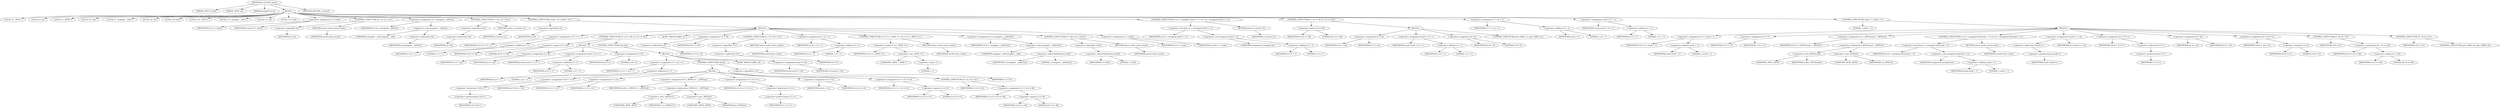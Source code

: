digraph do_rfc1035_name {  
"1000112" [label = "(METHOD,do_rfc1035_name)" ]
"1000113" [label = "(PARAM,_BYTE *result)" ]
"1000114" [label = "(PARAM,_BYTE *a2)" ]
"1000115" [label = "(PARAM,unsigned int a3)" ]
"1000116" [label = "(BLOCK,,)" ]
"1000117" [label = "(LOCAL,v3: _BYTE *)" ]
"1000118" [label = "(LOCAL,v4: int)" ]
"1000119" [label = "(LOCAL,v5: _BYTE *)" ]
"1000120" [label = "(LOCAL,v6: char)" ]
"1000121" [label = "(LOCAL,v7: unsigned __int8 *)" ]
"1000122" [label = "(LOCAL,v8: int)" ]
"1000123" [label = "(LOCAL,v9: bool)" ]
"1000124" [label = "(LOCAL,v10: _BYTE *)" ]
"1000125" [label = "(LOCAL,v11: unsigned __int8 *)" ]
"1000126" [label = "(LOCAL,v12: int)" ]
"1000127" [label = "(LOCAL,v13: bool)" ]
"1000128" [label = "(<operator>.assignment,v3 = result)" ]
"1000129" [label = "(IDENTIFIER,v3,v3 = result)" ]
"1000130" [label = "(IDENTIFIER,result,v3 = result)" ]
"1000131" [label = "(CONTROL_STRUCTURE,if ( !a2 ),if ( !a2 ))" ]
"1000132" [label = "(<operator>.logicalNot,!a2)" ]
"1000133" [label = "(IDENTIFIER,a2,!a2)" ]
"1000134" [label = "(RETURN,return result;,return result;)" ]
"1000135" [label = "(IDENTIFIER,result,return result;)" ]
"1000136" [label = "(<operator>.assignment,v4 = (unsigned __int8)*a2)" ]
"1000137" [label = "(IDENTIFIER,v4,v4 = (unsigned __int8)*a2)" ]
"1000138" [label = "(<operator>.cast,(unsigned __int8)*a2)" ]
"1000139" [label = "(UNKNOWN,unsigned __int8,unsigned __int8)" ]
"1000140" [label = "(<operator>.indirection,*a2)" ]
"1000141" [label = "(IDENTIFIER,a2,(unsigned __int8)*a2)" ]
"1000142" [label = "(CONTROL_STRUCTURE,if ( !*a2 ),if ( !*a2 ))" ]
"1000143" [label = "(<operator>.logicalNot,!*a2)" ]
"1000144" [label = "(<operator>.indirection,*a2)" ]
"1000145" [label = "(IDENTIFIER,a2,!*a2)" ]
"1000146" [label = "(RETURN,return v3;,return v3;)" ]
"1000147" [label = "(IDENTIFIER,v3,return v3;)" ]
"1000148" [label = "(CONTROL_STRUCTURE,while ( !a3 ),while ( !a3 ))" ]
"1000149" [label = "(<operator>.logicalNot,!a3)" ]
"1000150" [label = "(IDENTIFIER,a3,!a3)" ]
"1000151" [label = "(BLOCK,,)" ]
"1000152" [label = "(<operator>.assignment,v10 = v3 + 1)" ]
"1000153" [label = "(IDENTIFIER,v10,v10 = v3 + 1)" ]
"1000154" [label = "(<operator>.addition,v3 + 1)" ]
"1000155" [label = "(IDENTIFIER,v3,v3 + 1)" ]
"1000156" [label = "(LITERAL,1,v3 + 1)" ]
"1000157" [label = "(CONTROL_STRUCTURE,if ( v4 == 46 ),if ( v4 == 46 ))" ]
"1000158" [label = "(<operator>.equals,v4 == 46)" ]
"1000159" [label = "(IDENTIFIER,v4,v4 == 46)" ]
"1000160" [label = "(LITERAL,46,v4 == 46)" ]
"1000161" [label = "(BLOCK,,)" ]
"1000162" [label = "(<operator>.assignment,v5 = a2)" ]
"1000163" [label = "(IDENTIFIER,v5,v5 = a2)" ]
"1000164" [label = "(IDENTIFIER,a2,v5 = a2)" ]
"1000165" [label = "(<operator>.assignment,result = v3 + 1)" ]
"1000166" [label = "(IDENTIFIER,result,result = v3 + 1)" ]
"1000167" [label = "(<operator>.addition,v3 + 1)" ]
"1000168" [label = "(IDENTIFIER,v3,v3 + 1)" ]
"1000169" [label = "(LITERAL,1,v3 + 1)" ]
"1000170" [label = "(<operator>.assignment,v6 = 0)" ]
"1000171" [label = "(IDENTIFIER,v6,v6 = 0)" ]
"1000172" [label = "(LITERAL,0,v6 = 0)" ]
"1000173" [label = "(CONTROL_STRUCTURE,else,else)" ]
"1000174" [label = "(BLOCK,,)" ]
"1000175" [label = "(<operator>.assignment,v11 = a2 + 1)" ]
"1000176" [label = "(IDENTIFIER,v11,v11 = a2 + 1)" ]
"1000177" [label = "(<operator>.addition,a2 + 1)" ]
"1000178" [label = "(IDENTIFIER,a2,a2 + 1)" ]
"1000179" [label = "(LITERAL,1,a2 + 1)" ]
"1000180" [label = "(CONTROL_STRUCTURE,do,do)" ]
"1000181" [label = "(BLOCK,,)" ]
"1000182" [label = "(<operator>.assignment,*v10++ = v4)" ]
"1000183" [label = "(<operator>.indirection,*v10++)" ]
"1000184" [label = "(<operator>.postIncrement,v10++)" ]
"1000185" [label = "(IDENTIFIER,v10,v10++)" ]
"1000186" [label = "(IDENTIFIER,v4,*v10++ = v4)" ]
"1000187" [label = "(<operator>.assignment,v5 = v11)" ]
"1000188" [label = "(IDENTIFIER,v5,v5 = v11)" ]
"1000189" [label = "(IDENTIFIER,v11,v5 = v11)" ]
"1000190" [label = "(<operator>.assignment,v6 = (_BYTE)v11 - (_BYTE)a2)" ]
"1000191" [label = "(IDENTIFIER,v6,v6 = (_BYTE)v11 - (_BYTE)a2)" ]
"1000192" [label = "(<operator>.subtraction,(_BYTE)v11 - (_BYTE)a2)" ]
"1000193" [label = "(<operator>.cast,(_BYTE)v11)" ]
"1000194" [label = "(UNKNOWN,_BYTE,_BYTE)" ]
"1000195" [label = "(IDENTIFIER,v11,(_BYTE)v11)" ]
"1000196" [label = "(<operator>.cast,(_BYTE)a2)" ]
"1000197" [label = "(UNKNOWN,_BYTE,_BYTE)" ]
"1000198" [label = "(IDENTIFIER,a2,(_BYTE)a2)" ]
"1000199" [label = "(<operator>.assignment,v12 = *v11++)" ]
"1000200" [label = "(IDENTIFIER,v12,v12 = *v11++)" ]
"1000201" [label = "(<operator>.indirection,*v11++)" ]
"1000202" [label = "(<operator>.postIncrement,v11++)" ]
"1000203" [label = "(IDENTIFIER,v11,v11++)" ]
"1000204" [label = "(<operator>.assignment,v4 = v12)" ]
"1000205" [label = "(IDENTIFIER,v4,v4 = v12)" ]
"1000206" [label = "(IDENTIFIER,v12,v4 = v12)" ]
"1000207" [label = "(<operator>.assignment,v13 = v12 == 0)" ]
"1000208" [label = "(IDENTIFIER,v13,v13 = v12 == 0)" ]
"1000209" [label = "(<operator>.equals,v12 == 0)" ]
"1000210" [label = "(IDENTIFIER,v12,v12 == 0)" ]
"1000211" [label = "(LITERAL,0,v12 == 0)" ]
"1000212" [label = "(CONTROL_STRUCTURE,if ( v12 ),if ( v12 ))" ]
"1000213" [label = "(IDENTIFIER,v12,if ( v12 ))" ]
"1000214" [label = "(<operator>.assignment,v13 = v4 == 46)" ]
"1000215" [label = "(IDENTIFIER,v13,v13 = v4 == 46)" ]
"1000216" [label = "(<operator>.equals,v4 == 46)" ]
"1000217" [label = "(IDENTIFIER,v4,v4 == 46)" ]
"1000218" [label = "(LITERAL,46,v4 == 46)" ]
"1000219" [label = "(<operator>.logicalNot,!v13)" ]
"1000220" [label = "(IDENTIFIER,v13,!v13)" ]
"1000221" [label = "(JUMP_TARGET,LABEL_20)" ]
"1000222" [label = "(<operator>.assignment,result = v10)" ]
"1000223" [label = "(IDENTIFIER,result,result = v10)" ]
"1000224" [label = "(IDENTIFIER,v10,result = v10)" ]
"1000225" [label = "(JUMP_TARGET,LABEL_21)" ]
"1000226" [label = "(<operator>.assignment,*v3 = v6)" ]
"1000227" [label = "(<operator>.indirection,*v3)" ]
"1000228" [label = "(IDENTIFIER,v3,*v3 = v6)" ]
"1000229" [label = "(IDENTIFIER,v6,*v3 = v6)" ]
"1000230" [label = "(CONTROL_STRUCTURE,if ( !*v5 ),if ( !*v5 ))" ]
"1000231" [label = "(<operator>.logicalNot,!*v5)" ]
"1000232" [label = "(<operator>.indirection,*v5)" ]
"1000233" [label = "(IDENTIFIER,v5,!*v5)" ]
"1000234" [label = "(RETURN,return result;,return result;)" ]
"1000235" [label = "(IDENTIFIER,result,return result;)" ]
"1000236" [label = "(<operator>.assignment,a2 = v5 + 1)" ]
"1000237" [label = "(IDENTIFIER,a2,a2 = v5 + 1)" ]
"1000238" [label = "(<operator>.addition,v5 + 1)" ]
"1000239" [label = "(IDENTIFIER,v5,v5 + 1)" ]
"1000240" [label = "(LITERAL,1,v5 + 1)" ]
"1000241" [label = "(CONTROL_STRUCTURE,if ( v5 == (_BYTE *)-1 ),if ( v5 == (_BYTE *)-1 ))" ]
"1000242" [label = "(<operator>.equals,v5 == (_BYTE *)-1)" ]
"1000243" [label = "(IDENTIFIER,v5,v5 == (_BYTE *)-1)" ]
"1000244" [label = "(<operator>.cast,(_BYTE *)-1)" ]
"1000245" [label = "(UNKNOWN,_BYTE *,_BYTE *)" ]
"1000246" [label = "(<operator>.minus,-1)" ]
"1000247" [label = "(LITERAL,1,-1)" ]
"1000248" [label = "(RETURN,return result;,return result;)" ]
"1000249" [label = "(IDENTIFIER,result,return result;)" ]
"1000250" [label = "(<operator>.assignment,v4 = (unsigned __int8)v5[1])" ]
"1000251" [label = "(IDENTIFIER,v4,v4 = (unsigned __int8)v5[1])" ]
"1000252" [label = "(<operator>.cast,(unsigned __int8)v5[1])" ]
"1000253" [label = "(UNKNOWN,unsigned __int8,unsigned __int8)" ]
"1000254" [label = "(<operator>.indirectIndexAccess,v5[1])" ]
"1000255" [label = "(IDENTIFIER,v5,(unsigned __int8)v5[1])" ]
"1000256" [label = "(LITERAL,1,(unsigned __int8)v5[1])" ]
"1000257" [label = "(CONTROL_STRUCTURE,if ( !v5[1] ),if ( !v5[1] ))" ]
"1000258" [label = "(<operator>.logicalNot,!v5[1])" ]
"1000259" [label = "(<operator>.indirectIndexAccess,v5[1])" ]
"1000260" [label = "(IDENTIFIER,v5,!v5[1])" ]
"1000261" [label = "(LITERAL,1,!v5[1])" ]
"1000262" [label = "(RETURN,return result;,return result;)" ]
"1000263" [label = "(IDENTIFIER,result,return result;)" ]
"1000264" [label = "(<operator>.assignment,v3 = result)" ]
"1000265" [label = "(IDENTIFIER,v3,v3 = result)" ]
"1000266" [label = "(IDENTIFIER,result,v3 = result)" ]
"1000267" [label = "(CONTROL_STRUCTURE,if ( a3 < (unsigned int)(v3 + 1) ),if ( a3 < (unsigned int)(v3 + 1) ))" ]
"1000268" [label = "(<operator>.lessThan,a3 < (unsigned int)(v3 + 1))" ]
"1000269" [label = "(IDENTIFIER,a3,a3 < (unsigned int)(v3 + 1))" ]
"1000270" [label = "(<operator>.cast,(unsigned int)(v3 + 1))" ]
"1000271" [label = "(UNKNOWN,unsigned int,unsigned int)" ]
"1000272" [label = "(<operator>.addition,v3 + 1)" ]
"1000273" [label = "(IDENTIFIER,v3,v3 + 1)" ]
"1000274" [label = "(LITERAL,1,v3 + 1)" ]
"1000275" [label = "(RETURN,return v3;,return v3;)" ]
"1000276" [label = "(IDENTIFIER,v3,return v3;)" ]
"1000277" [label = "(CONTROL_STRUCTURE,if ( v4 == 46 ),if ( v4 == 46 ))" ]
"1000278" [label = "(<operator>.equals,v4 == 46)" ]
"1000279" [label = "(IDENTIFIER,v4,v4 == 46)" ]
"1000280" [label = "(LITERAL,46,v4 == 46)" ]
"1000281" [label = "(BLOCK,,)" ]
"1000282" [label = "(<operator>.assignment,v5 = a2)" ]
"1000283" [label = "(IDENTIFIER,v5,v5 = a2)" ]
"1000284" [label = "(IDENTIFIER,a2,v5 = a2)" ]
"1000285" [label = "(<operator>.assignment,result = v3 + 1)" ]
"1000286" [label = "(IDENTIFIER,result,result = v3 + 1)" ]
"1000287" [label = "(<operator>.addition,v3 + 1)" ]
"1000288" [label = "(IDENTIFIER,v3,v3 + 1)" ]
"1000289" [label = "(LITERAL,1,v3 + 1)" ]
"1000290" [label = "(<operator>.assignment,v6 = 0)" ]
"1000291" [label = "(IDENTIFIER,v6,v6 = 0)" ]
"1000292" [label = "(LITERAL,0,v6 = 0)" ]
"1000293" [label = "(CONTROL_STRUCTURE,goto LABEL_21;,goto LABEL_21;)" ]
"1000294" [label = "(<operator>.assignment,v7 = a2 + 1)" ]
"1000295" [label = "(IDENTIFIER,v7,v7 = a2 + 1)" ]
"1000296" [label = "(<operator>.addition,a2 + 1)" ]
"1000297" [label = "(IDENTIFIER,a2,a2 + 1)" ]
"1000298" [label = "(LITERAL,1,a2 + 1)" ]
"1000299" [label = "(<operator>.assignment,result = v3 + 1)" ]
"1000300" [label = "(IDENTIFIER,result,result = v3 + 1)" ]
"1000301" [label = "(<operator>.addition,v3 + 1)" ]
"1000302" [label = "(IDENTIFIER,v3,v3 + 1)" ]
"1000303" [label = "(LITERAL,1,v3 + 1)" ]
"1000304" [label = "(CONTROL_STRUCTURE,while ( 1 ),while ( 1 ))" ]
"1000305" [label = "(LITERAL,1,while ( 1 ))" ]
"1000306" [label = "(BLOCK,,)" ]
"1000307" [label = "(<operator>.assignment,v10 = result + 1)" ]
"1000308" [label = "(IDENTIFIER,v10,v10 = result + 1)" ]
"1000309" [label = "(<operator>.addition,result + 1)" ]
"1000310" [label = "(IDENTIFIER,result,result + 1)" ]
"1000311" [label = "(LITERAL,1,result + 1)" ]
"1000312" [label = "(<operator>.assignment,v5 = v7)" ]
"1000313" [label = "(IDENTIFIER,v5,v5 = v7)" ]
"1000314" [label = "(IDENTIFIER,v7,v5 = v7)" ]
"1000315" [label = "(<operator>.assignment,v6 = (_BYTE)result - (_BYTE)v3)" ]
"1000316" [label = "(IDENTIFIER,v6,v6 = (_BYTE)result - (_BYTE)v3)" ]
"1000317" [label = "(<operator>.subtraction,(_BYTE)result - (_BYTE)v3)" ]
"1000318" [label = "(<operator>.cast,(_BYTE)result)" ]
"1000319" [label = "(UNKNOWN,_BYTE,_BYTE)" ]
"1000320" [label = "(IDENTIFIER,result,(_BYTE)result)" ]
"1000321" [label = "(<operator>.cast,(_BYTE)v3)" ]
"1000322" [label = "(UNKNOWN,_BYTE,_BYTE)" ]
"1000323" [label = "(IDENTIFIER,v3,(_BYTE)v3)" ]
"1000324" [label = "(CONTROL_STRUCTURE,if ( a3 < (unsigned int)(result + 1) ),if ( a3 < (unsigned int)(result + 1) ))" ]
"1000325" [label = "(<operator>.lessThan,a3 < (unsigned int)(result + 1))" ]
"1000326" [label = "(IDENTIFIER,a3,a3 < (unsigned int)(result + 1))" ]
"1000327" [label = "(<operator>.cast,(unsigned int)(result + 1))" ]
"1000328" [label = "(UNKNOWN,unsigned int,unsigned int)" ]
"1000329" [label = "(<operator>.addition,result + 1)" ]
"1000330" [label = "(IDENTIFIER,result,result + 1)" ]
"1000331" [label = "(LITERAL,1,result + 1)" ]
"1000332" [label = "(RETURN,return result;,return result;)" ]
"1000333" [label = "(IDENTIFIER,result,return result;)" ]
"1000334" [label = "(<operator>.assignment,*result++ = v4)" ]
"1000335" [label = "(<operator>.indirection,*result++)" ]
"1000336" [label = "(<operator>.postIncrement,result++)" ]
"1000337" [label = "(IDENTIFIER,result,result++)" ]
"1000338" [label = "(IDENTIFIER,v4,*result++ = v4)" ]
"1000339" [label = "(<operator>.assignment,v8 = *v7++)" ]
"1000340" [label = "(IDENTIFIER,v8,v8 = *v7++)" ]
"1000341" [label = "(<operator>.indirection,*v7++)" ]
"1000342" [label = "(<operator>.postIncrement,v7++)" ]
"1000343" [label = "(IDENTIFIER,v7,v7++)" ]
"1000344" [label = "(<operator>.assignment,v4 = v8)" ]
"1000345" [label = "(IDENTIFIER,v4,v4 = v8)" ]
"1000346" [label = "(IDENTIFIER,v8,v4 = v8)" ]
"1000347" [label = "(<operator>.assignment,v9 = v8 == 0)" ]
"1000348" [label = "(IDENTIFIER,v9,v9 = v8 == 0)" ]
"1000349" [label = "(<operator>.equals,v8 == 0)" ]
"1000350" [label = "(IDENTIFIER,v8,v8 == 0)" ]
"1000351" [label = "(LITERAL,0,v8 == 0)" ]
"1000352" [label = "(CONTROL_STRUCTURE,if ( v8 ),if ( v8 ))" ]
"1000353" [label = "(IDENTIFIER,v8,if ( v8 ))" ]
"1000354" [label = "(<operator>.assignment,v9 = v4 == 46)" ]
"1000355" [label = "(IDENTIFIER,v9,v9 = v4 == 46)" ]
"1000356" [label = "(<operator>.equals,v4 == 46)" ]
"1000357" [label = "(IDENTIFIER,v4,v4 == 46)" ]
"1000358" [label = "(LITERAL,46,v4 == 46)" ]
"1000359" [label = "(CONTROL_STRUCTURE,if ( v9 ),if ( v9 ))" ]
"1000360" [label = "(IDENTIFIER,v9,if ( v9 ))" ]
"1000361" [label = "(CONTROL_STRUCTURE,goto LABEL_20;,goto LABEL_20;)" ]
"1000362" [label = "(METHOD_RETURN,__fastcall)" ]
  "1000112" -> "1000113" 
  "1000112" -> "1000114" 
  "1000112" -> "1000115" 
  "1000112" -> "1000116" 
  "1000112" -> "1000362" 
  "1000116" -> "1000117" 
  "1000116" -> "1000118" 
  "1000116" -> "1000119" 
  "1000116" -> "1000120" 
  "1000116" -> "1000121" 
  "1000116" -> "1000122" 
  "1000116" -> "1000123" 
  "1000116" -> "1000124" 
  "1000116" -> "1000125" 
  "1000116" -> "1000126" 
  "1000116" -> "1000127" 
  "1000116" -> "1000128" 
  "1000116" -> "1000131" 
  "1000116" -> "1000136" 
  "1000116" -> "1000142" 
  "1000116" -> "1000148" 
  "1000116" -> "1000267" 
  "1000116" -> "1000277" 
  "1000116" -> "1000294" 
  "1000116" -> "1000299" 
  "1000116" -> "1000304" 
  "1000128" -> "1000129" 
  "1000128" -> "1000130" 
  "1000131" -> "1000132" 
  "1000131" -> "1000134" 
  "1000132" -> "1000133" 
  "1000134" -> "1000135" 
  "1000136" -> "1000137" 
  "1000136" -> "1000138" 
  "1000138" -> "1000139" 
  "1000138" -> "1000140" 
  "1000140" -> "1000141" 
  "1000142" -> "1000143" 
  "1000142" -> "1000146" 
  "1000143" -> "1000144" 
  "1000144" -> "1000145" 
  "1000146" -> "1000147" 
  "1000148" -> "1000149" 
  "1000148" -> "1000151" 
  "1000149" -> "1000150" 
  "1000151" -> "1000152" 
  "1000151" -> "1000157" 
  "1000151" -> "1000225" 
  "1000151" -> "1000226" 
  "1000151" -> "1000230" 
  "1000151" -> "1000236" 
  "1000151" -> "1000241" 
  "1000151" -> "1000250" 
  "1000151" -> "1000257" 
  "1000151" -> "1000264" 
  "1000152" -> "1000153" 
  "1000152" -> "1000154" 
  "1000154" -> "1000155" 
  "1000154" -> "1000156" 
  "1000157" -> "1000158" 
  "1000157" -> "1000161" 
  "1000157" -> "1000173" 
  "1000158" -> "1000159" 
  "1000158" -> "1000160" 
  "1000161" -> "1000162" 
  "1000161" -> "1000165" 
  "1000161" -> "1000170" 
  "1000162" -> "1000163" 
  "1000162" -> "1000164" 
  "1000165" -> "1000166" 
  "1000165" -> "1000167" 
  "1000167" -> "1000168" 
  "1000167" -> "1000169" 
  "1000170" -> "1000171" 
  "1000170" -> "1000172" 
  "1000173" -> "1000174" 
  "1000174" -> "1000175" 
  "1000174" -> "1000180" 
  "1000174" -> "1000221" 
  "1000174" -> "1000222" 
  "1000175" -> "1000176" 
  "1000175" -> "1000177" 
  "1000177" -> "1000178" 
  "1000177" -> "1000179" 
  "1000180" -> "1000181" 
  "1000180" -> "1000219" 
  "1000181" -> "1000182" 
  "1000181" -> "1000187" 
  "1000181" -> "1000190" 
  "1000181" -> "1000199" 
  "1000181" -> "1000204" 
  "1000181" -> "1000207" 
  "1000181" -> "1000212" 
  "1000182" -> "1000183" 
  "1000182" -> "1000186" 
  "1000183" -> "1000184" 
  "1000184" -> "1000185" 
  "1000187" -> "1000188" 
  "1000187" -> "1000189" 
  "1000190" -> "1000191" 
  "1000190" -> "1000192" 
  "1000192" -> "1000193" 
  "1000192" -> "1000196" 
  "1000193" -> "1000194" 
  "1000193" -> "1000195" 
  "1000196" -> "1000197" 
  "1000196" -> "1000198" 
  "1000199" -> "1000200" 
  "1000199" -> "1000201" 
  "1000201" -> "1000202" 
  "1000202" -> "1000203" 
  "1000204" -> "1000205" 
  "1000204" -> "1000206" 
  "1000207" -> "1000208" 
  "1000207" -> "1000209" 
  "1000209" -> "1000210" 
  "1000209" -> "1000211" 
  "1000212" -> "1000213" 
  "1000212" -> "1000214" 
  "1000214" -> "1000215" 
  "1000214" -> "1000216" 
  "1000216" -> "1000217" 
  "1000216" -> "1000218" 
  "1000219" -> "1000220" 
  "1000222" -> "1000223" 
  "1000222" -> "1000224" 
  "1000226" -> "1000227" 
  "1000226" -> "1000229" 
  "1000227" -> "1000228" 
  "1000230" -> "1000231" 
  "1000230" -> "1000234" 
  "1000231" -> "1000232" 
  "1000232" -> "1000233" 
  "1000234" -> "1000235" 
  "1000236" -> "1000237" 
  "1000236" -> "1000238" 
  "1000238" -> "1000239" 
  "1000238" -> "1000240" 
  "1000241" -> "1000242" 
  "1000241" -> "1000248" 
  "1000242" -> "1000243" 
  "1000242" -> "1000244" 
  "1000244" -> "1000245" 
  "1000244" -> "1000246" 
  "1000246" -> "1000247" 
  "1000248" -> "1000249" 
  "1000250" -> "1000251" 
  "1000250" -> "1000252" 
  "1000252" -> "1000253" 
  "1000252" -> "1000254" 
  "1000254" -> "1000255" 
  "1000254" -> "1000256" 
  "1000257" -> "1000258" 
  "1000257" -> "1000262" 
  "1000258" -> "1000259" 
  "1000259" -> "1000260" 
  "1000259" -> "1000261" 
  "1000262" -> "1000263" 
  "1000264" -> "1000265" 
  "1000264" -> "1000266" 
  "1000267" -> "1000268" 
  "1000267" -> "1000275" 
  "1000268" -> "1000269" 
  "1000268" -> "1000270" 
  "1000270" -> "1000271" 
  "1000270" -> "1000272" 
  "1000272" -> "1000273" 
  "1000272" -> "1000274" 
  "1000275" -> "1000276" 
  "1000277" -> "1000278" 
  "1000277" -> "1000281" 
  "1000278" -> "1000279" 
  "1000278" -> "1000280" 
  "1000281" -> "1000282" 
  "1000281" -> "1000285" 
  "1000281" -> "1000290" 
  "1000281" -> "1000293" 
  "1000282" -> "1000283" 
  "1000282" -> "1000284" 
  "1000285" -> "1000286" 
  "1000285" -> "1000287" 
  "1000287" -> "1000288" 
  "1000287" -> "1000289" 
  "1000290" -> "1000291" 
  "1000290" -> "1000292" 
  "1000294" -> "1000295" 
  "1000294" -> "1000296" 
  "1000296" -> "1000297" 
  "1000296" -> "1000298" 
  "1000299" -> "1000300" 
  "1000299" -> "1000301" 
  "1000301" -> "1000302" 
  "1000301" -> "1000303" 
  "1000304" -> "1000305" 
  "1000304" -> "1000306" 
  "1000306" -> "1000307" 
  "1000306" -> "1000312" 
  "1000306" -> "1000315" 
  "1000306" -> "1000324" 
  "1000306" -> "1000334" 
  "1000306" -> "1000339" 
  "1000306" -> "1000344" 
  "1000306" -> "1000347" 
  "1000306" -> "1000352" 
  "1000306" -> "1000359" 
  "1000307" -> "1000308" 
  "1000307" -> "1000309" 
  "1000309" -> "1000310" 
  "1000309" -> "1000311" 
  "1000312" -> "1000313" 
  "1000312" -> "1000314" 
  "1000315" -> "1000316" 
  "1000315" -> "1000317" 
  "1000317" -> "1000318" 
  "1000317" -> "1000321" 
  "1000318" -> "1000319" 
  "1000318" -> "1000320" 
  "1000321" -> "1000322" 
  "1000321" -> "1000323" 
  "1000324" -> "1000325" 
  "1000324" -> "1000332" 
  "1000325" -> "1000326" 
  "1000325" -> "1000327" 
  "1000327" -> "1000328" 
  "1000327" -> "1000329" 
  "1000329" -> "1000330" 
  "1000329" -> "1000331" 
  "1000332" -> "1000333" 
  "1000334" -> "1000335" 
  "1000334" -> "1000338" 
  "1000335" -> "1000336" 
  "1000336" -> "1000337" 
  "1000339" -> "1000340" 
  "1000339" -> "1000341" 
  "1000341" -> "1000342" 
  "1000342" -> "1000343" 
  "1000344" -> "1000345" 
  "1000344" -> "1000346" 
  "1000347" -> "1000348" 
  "1000347" -> "1000349" 
  "1000349" -> "1000350" 
  "1000349" -> "1000351" 
  "1000352" -> "1000353" 
  "1000352" -> "1000354" 
  "1000354" -> "1000355" 
  "1000354" -> "1000356" 
  "1000356" -> "1000357" 
  "1000356" -> "1000358" 
  "1000359" -> "1000360" 
  "1000359" -> "1000361" 
}
